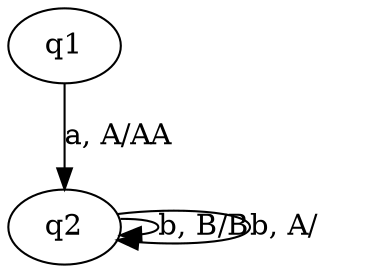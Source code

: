 // Stack Automate
digraph {
	q1 [label=q1]
	q2 [label=q2]
	q1 -> q2 [label="a, A/AA"]
	q2 -> q2 [label="b, B/B"]
	q2 -> q2 [label="b, A/"]
}
